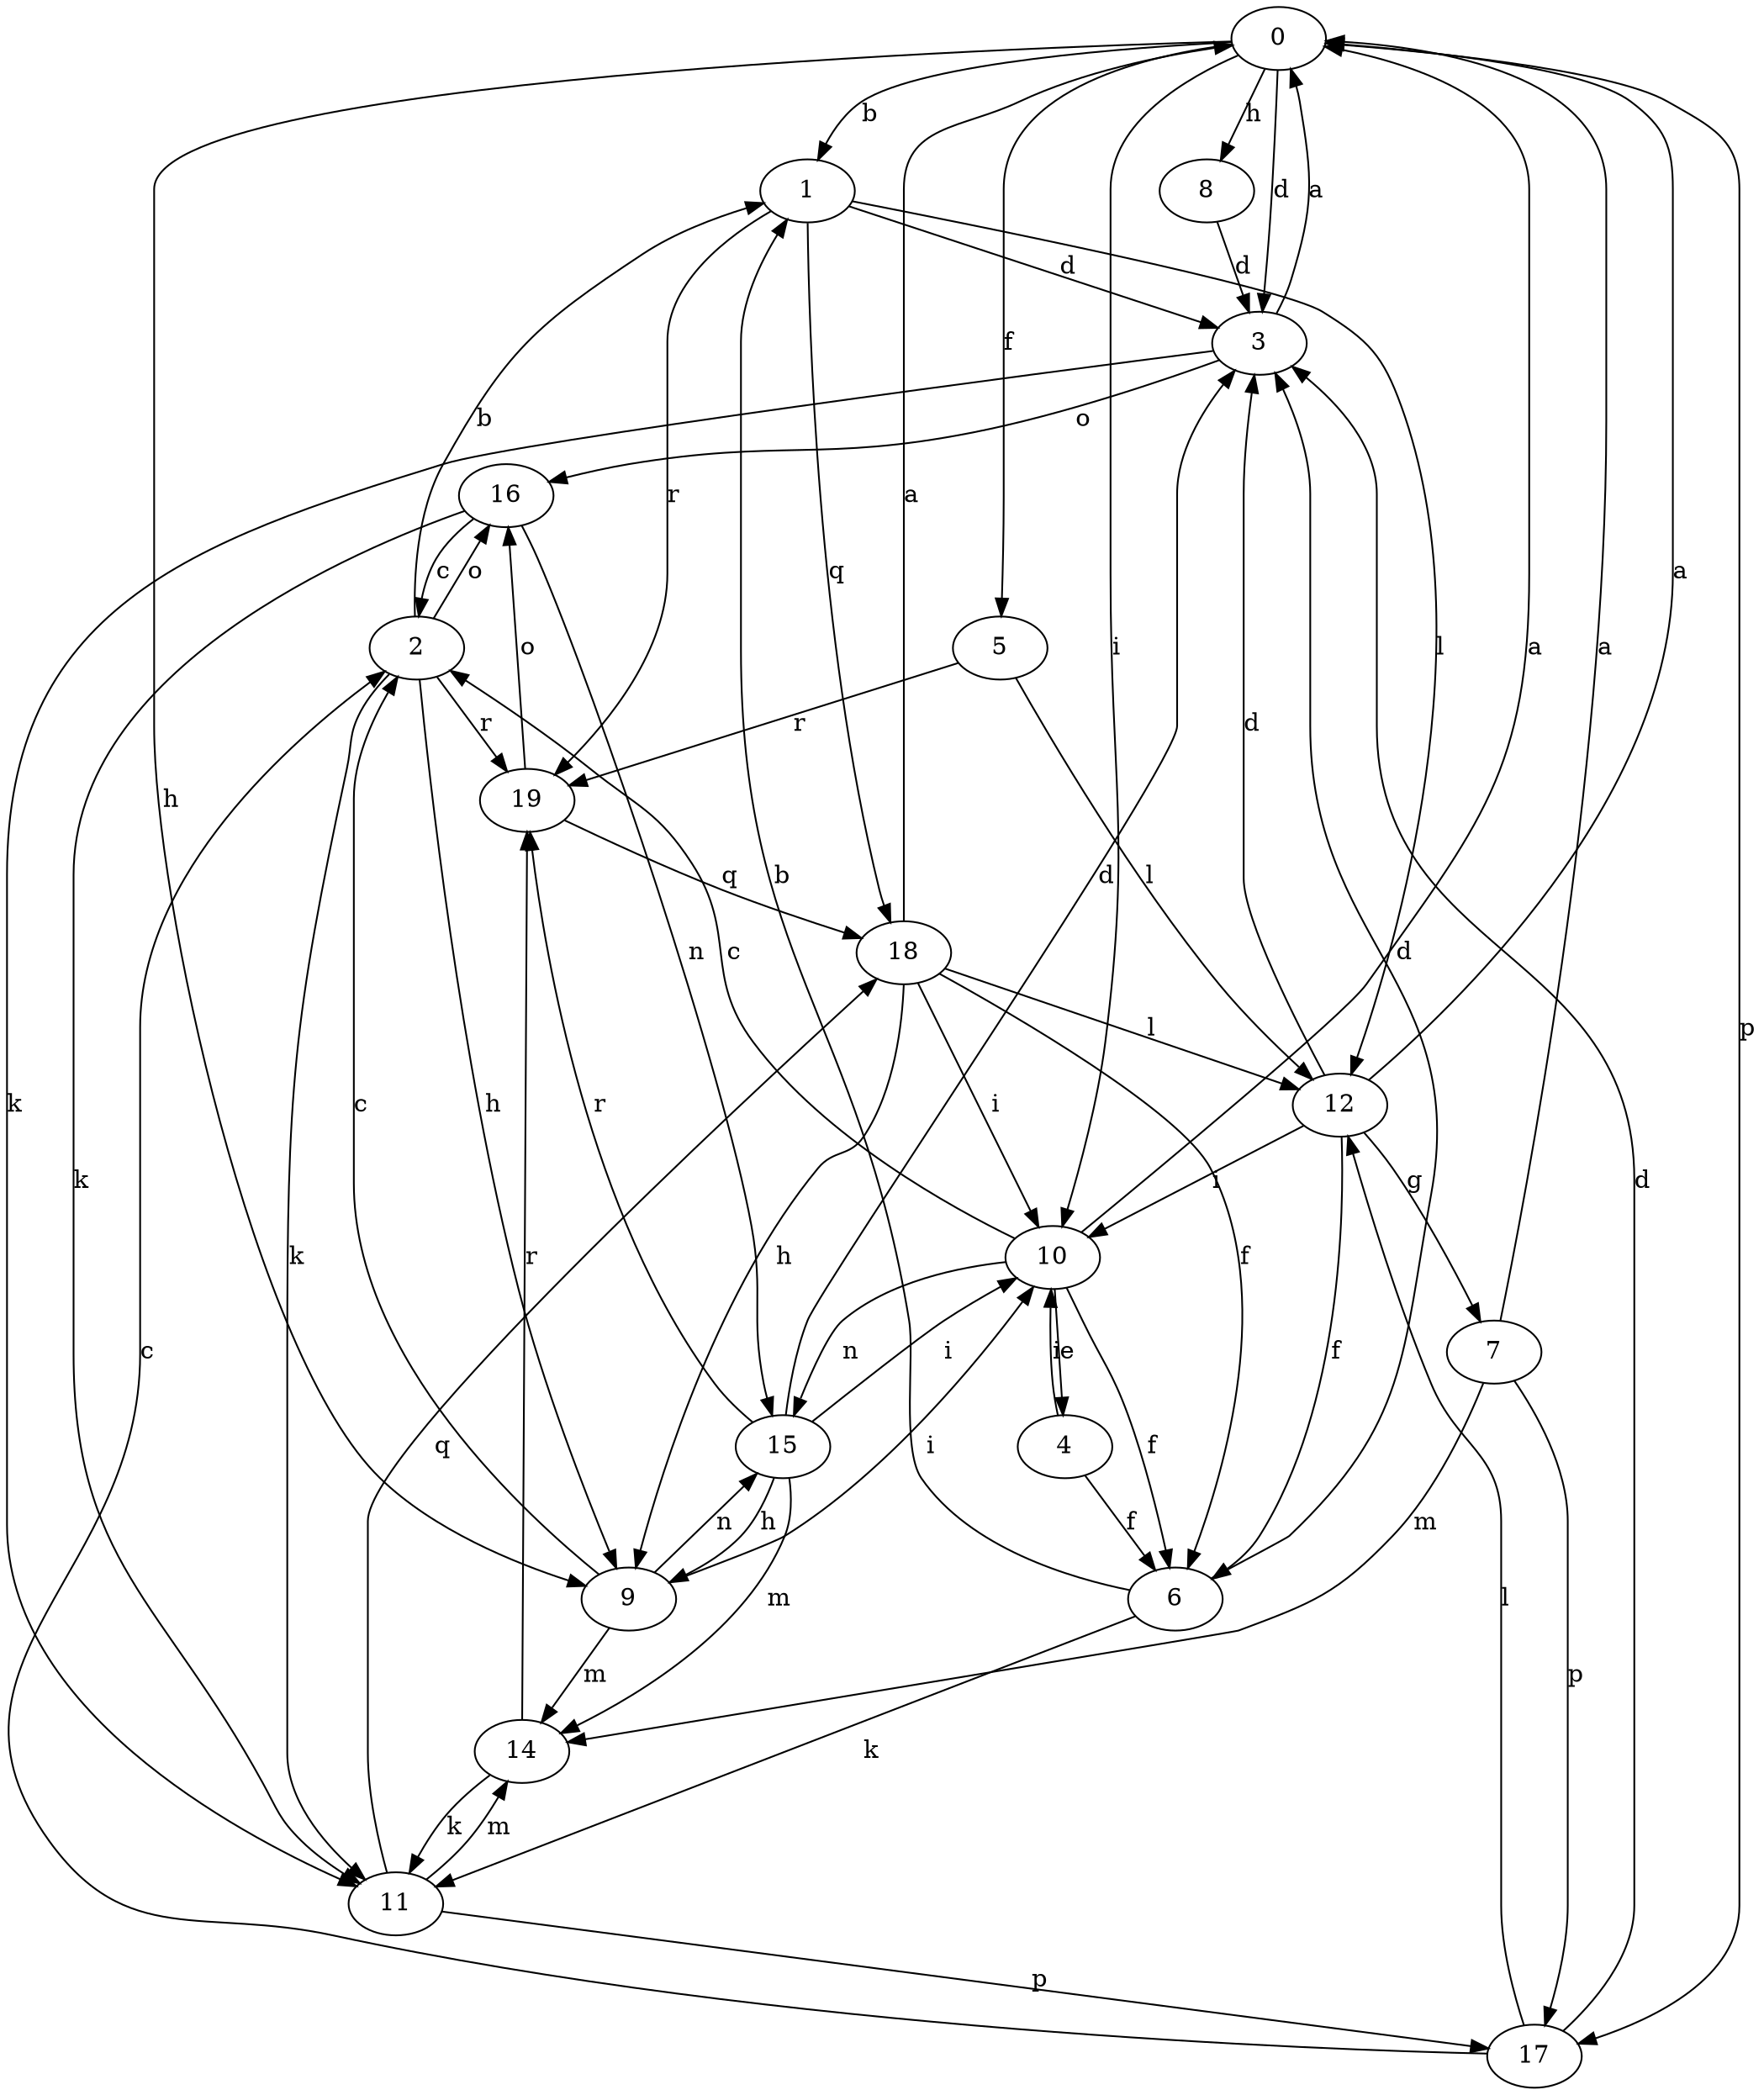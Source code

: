 strict digraph  {
0;
1;
2;
3;
4;
5;
6;
7;
8;
9;
10;
11;
12;
14;
15;
16;
17;
18;
19;
0 -> 1  [label=b];
0 -> 3  [label=d];
0 -> 5  [label=f];
0 -> 8  [label=h];
0 -> 9  [label=h];
0 -> 10  [label=i];
0 -> 17  [label=p];
1 -> 3  [label=d];
1 -> 12  [label=l];
1 -> 18  [label=q];
1 -> 19  [label=r];
2 -> 1  [label=b];
2 -> 9  [label=h];
2 -> 11  [label=k];
2 -> 16  [label=o];
2 -> 19  [label=r];
3 -> 0  [label=a];
3 -> 11  [label=k];
3 -> 16  [label=o];
4 -> 6  [label=f];
4 -> 10  [label=i];
5 -> 12  [label=l];
5 -> 19  [label=r];
6 -> 1  [label=b];
6 -> 3  [label=d];
6 -> 11  [label=k];
7 -> 0  [label=a];
7 -> 14  [label=m];
7 -> 17  [label=p];
8 -> 3  [label=d];
9 -> 2  [label=c];
9 -> 10  [label=i];
9 -> 14  [label=m];
9 -> 15  [label=n];
10 -> 0  [label=a];
10 -> 2  [label=c];
10 -> 4  [label=e];
10 -> 6  [label=f];
10 -> 15  [label=n];
11 -> 14  [label=m];
11 -> 17  [label=p];
11 -> 18  [label=q];
12 -> 0  [label=a];
12 -> 3  [label=d];
12 -> 6  [label=f];
12 -> 7  [label=g];
12 -> 10  [label=i];
14 -> 11  [label=k];
14 -> 19  [label=r];
15 -> 3  [label=d];
15 -> 9  [label=h];
15 -> 10  [label=i];
15 -> 14  [label=m];
15 -> 19  [label=r];
16 -> 2  [label=c];
16 -> 11  [label=k];
16 -> 15  [label=n];
17 -> 2  [label=c];
17 -> 3  [label=d];
17 -> 12  [label=l];
18 -> 0  [label=a];
18 -> 6  [label=f];
18 -> 9  [label=h];
18 -> 10  [label=i];
18 -> 12  [label=l];
19 -> 16  [label=o];
19 -> 18  [label=q];
}
